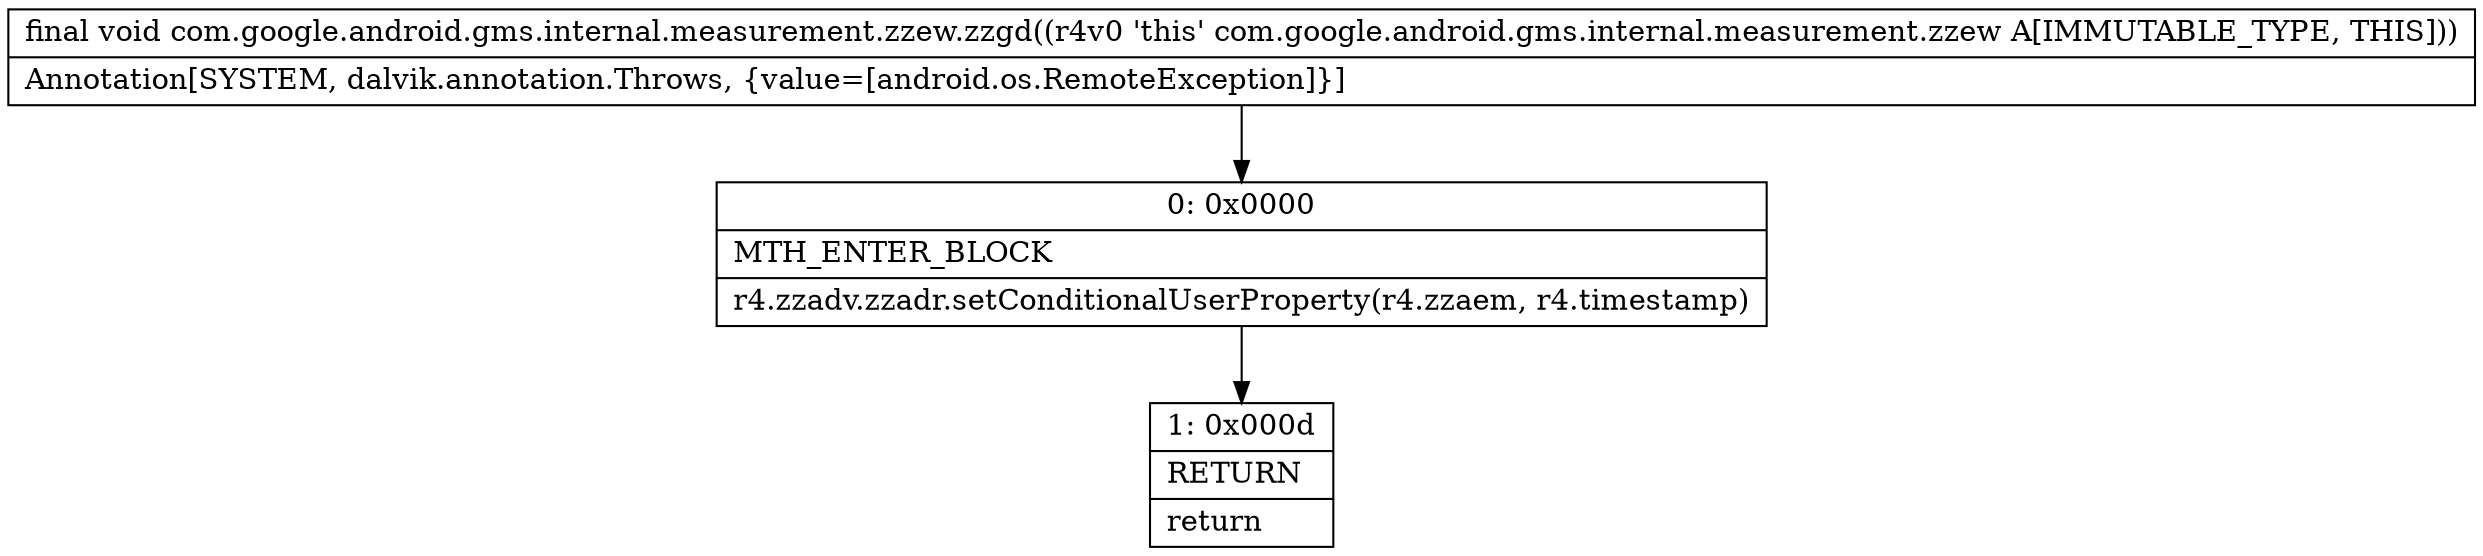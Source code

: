 digraph "CFG forcom.google.android.gms.internal.measurement.zzew.zzgd()V" {
Node_0 [shape=record,label="{0\:\ 0x0000|MTH_ENTER_BLOCK\l|r4.zzadv.zzadr.setConditionalUserProperty(r4.zzaem, r4.timestamp)\l}"];
Node_1 [shape=record,label="{1\:\ 0x000d|RETURN\l|return\l}"];
MethodNode[shape=record,label="{final void com.google.android.gms.internal.measurement.zzew.zzgd((r4v0 'this' com.google.android.gms.internal.measurement.zzew A[IMMUTABLE_TYPE, THIS]))  | Annotation[SYSTEM, dalvik.annotation.Throws, \{value=[android.os.RemoteException]\}]\l}"];
MethodNode -> Node_0;
Node_0 -> Node_1;
}

